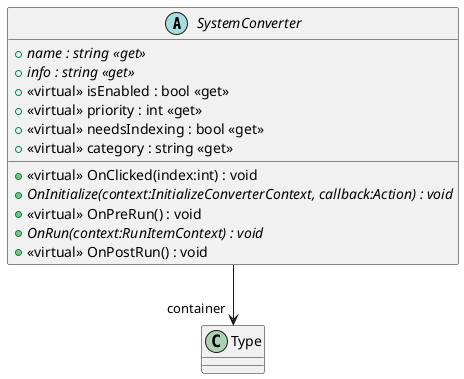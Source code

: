 @startuml
abstract class SystemConverter {
    + {abstract} name : string <<get>>
    + {abstract} info : string <<get>>
    + <<virtual>> isEnabled : bool <<get>>
    + <<virtual>> priority : int <<get>>
    + <<virtual>> needsIndexing : bool <<get>>
    + <<virtual>> OnClicked(index:int) : void
    + <<virtual>> category : string <<get>>
    + {abstract} OnInitialize(context:InitializeConverterContext, callback:Action) : void
    + <<virtual>> OnPreRun() : void
    + {abstract} OnRun(context:RunItemContext) : void
    + <<virtual>> OnPostRun() : void
}
SystemConverter --> "container" Type
@enduml
